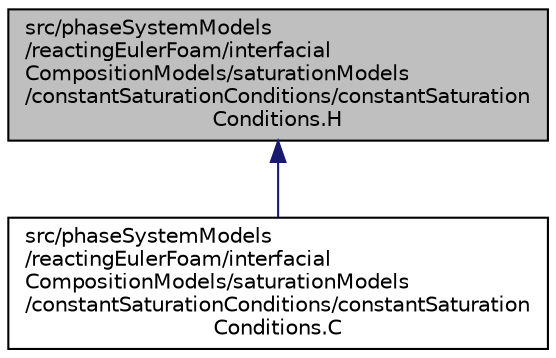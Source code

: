 digraph "src/phaseSystemModels/reactingEulerFoam/interfacialCompositionModels/saturationModels/constantSaturationConditions/constantSaturationConditions.H"
{
  bgcolor="transparent";
  edge [fontname="Helvetica",fontsize="10",labelfontname="Helvetica",labelfontsize="10"];
  node [fontname="Helvetica",fontsize="10",shape=record];
  Node1 [label="src/phaseSystemModels\l/reactingEulerFoam/interfacial\lCompositionModels/saturationModels\l/constantSaturationConditions/constantSaturation\lConditions.H",height=0.2,width=0.4,color="black", fillcolor="grey75", style="filled" fontcolor="black"];
  Node1 -> Node2 [dir="back",color="midnightblue",fontsize="10",style="solid",fontname="Helvetica"];
  Node2 [label="src/phaseSystemModels\l/reactingEulerFoam/interfacial\lCompositionModels/saturationModels\l/constantSaturationConditions/constantSaturation\lConditions.C",height=0.2,width=0.4,color="black",URL="$constantSaturationConditions_8C.html"];
}
